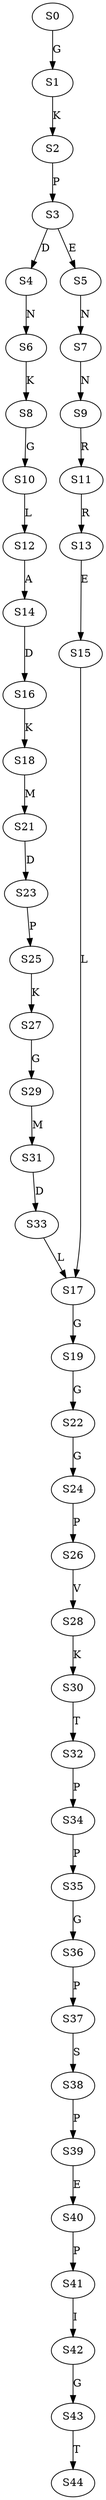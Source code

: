 strict digraph  {
	S0 -> S1 [ label = G ];
	S1 -> S2 [ label = K ];
	S2 -> S3 [ label = P ];
	S3 -> S4 [ label = D ];
	S3 -> S5 [ label = E ];
	S4 -> S6 [ label = N ];
	S5 -> S7 [ label = N ];
	S6 -> S8 [ label = K ];
	S7 -> S9 [ label = N ];
	S8 -> S10 [ label = G ];
	S9 -> S11 [ label = R ];
	S10 -> S12 [ label = L ];
	S11 -> S13 [ label = R ];
	S12 -> S14 [ label = A ];
	S13 -> S15 [ label = E ];
	S14 -> S16 [ label = D ];
	S15 -> S17 [ label = L ];
	S16 -> S18 [ label = K ];
	S17 -> S19 [ label = G ];
	S18 -> S21 [ label = M ];
	S19 -> S22 [ label = G ];
	S21 -> S23 [ label = D ];
	S22 -> S24 [ label = G ];
	S23 -> S25 [ label = P ];
	S24 -> S26 [ label = P ];
	S25 -> S27 [ label = K ];
	S26 -> S28 [ label = V ];
	S27 -> S29 [ label = G ];
	S28 -> S30 [ label = K ];
	S29 -> S31 [ label = M ];
	S30 -> S32 [ label = T ];
	S31 -> S33 [ label = D ];
	S32 -> S34 [ label = P ];
	S33 -> S17 [ label = L ];
	S34 -> S35 [ label = P ];
	S35 -> S36 [ label = G ];
	S36 -> S37 [ label = P ];
	S37 -> S38 [ label = S ];
	S38 -> S39 [ label = P ];
	S39 -> S40 [ label = E ];
	S40 -> S41 [ label = P ];
	S41 -> S42 [ label = I ];
	S42 -> S43 [ label = G ];
	S43 -> S44 [ label = T ];
}
